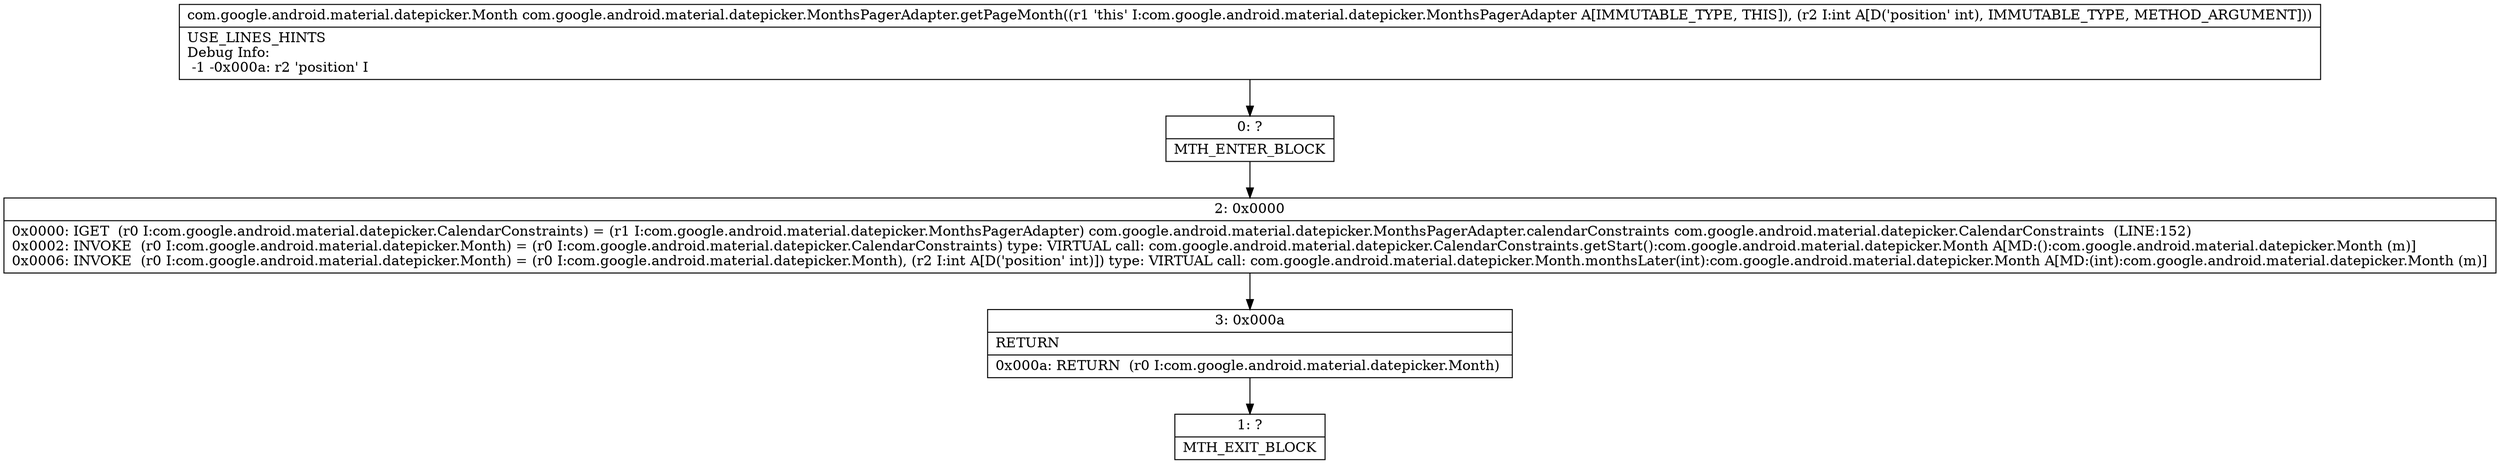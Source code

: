 digraph "CFG forcom.google.android.material.datepicker.MonthsPagerAdapter.getPageMonth(I)Lcom\/google\/android\/material\/datepicker\/Month;" {
Node_0 [shape=record,label="{0\:\ ?|MTH_ENTER_BLOCK\l}"];
Node_2 [shape=record,label="{2\:\ 0x0000|0x0000: IGET  (r0 I:com.google.android.material.datepicker.CalendarConstraints) = (r1 I:com.google.android.material.datepicker.MonthsPagerAdapter) com.google.android.material.datepicker.MonthsPagerAdapter.calendarConstraints com.google.android.material.datepicker.CalendarConstraints  (LINE:152)\l0x0002: INVOKE  (r0 I:com.google.android.material.datepicker.Month) = (r0 I:com.google.android.material.datepicker.CalendarConstraints) type: VIRTUAL call: com.google.android.material.datepicker.CalendarConstraints.getStart():com.google.android.material.datepicker.Month A[MD:():com.google.android.material.datepicker.Month (m)]\l0x0006: INVOKE  (r0 I:com.google.android.material.datepicker.Month) = (r0 I:com.google.android.material.datepicker.Month), (r2 I:int A[D('position' int)]) type: VIRTUAL call: com.google.android.material.datepicker.Month.monthsLater(int):com.google.android.material.datepicker.Month A[MD:(int):com.google.android.material.datepicker.Month (m)]\l}"];
Node_3 [shape=record,label="{3\:\ 0x000a|RETURN\l|0x000a: RETURN  (r0 I:com.google.android.material.datepicker.Month) \l}"];
Node_1 [shape=record,label="{1\:\ ?|MTH_EXIT_BLOCK\l}"];
MethodNode[shape=record,label="{com.google.android.material.datepicker.Month com.google.android.material.datepicker.MonthsPagerAdapter.getPageMonth((r1 'this' I:com.google.android.material.datepicker.MonthsPagerAdapter A[IMMUTABLE_TYPE, THIS]), (r2 I:int A[D('position' int), IMMUTABLE_TYPE, METHOD_ARGUMENT]))  | USE_LINES_HINTS\lDebug Info:\l  \-1 \-0x000a: r2 'position' I\l}"];
MethodNode -> Node_0;Node_0 -> Node_2;
Node_2 -> Node_3;
Node_3 -> Node_1;
}


